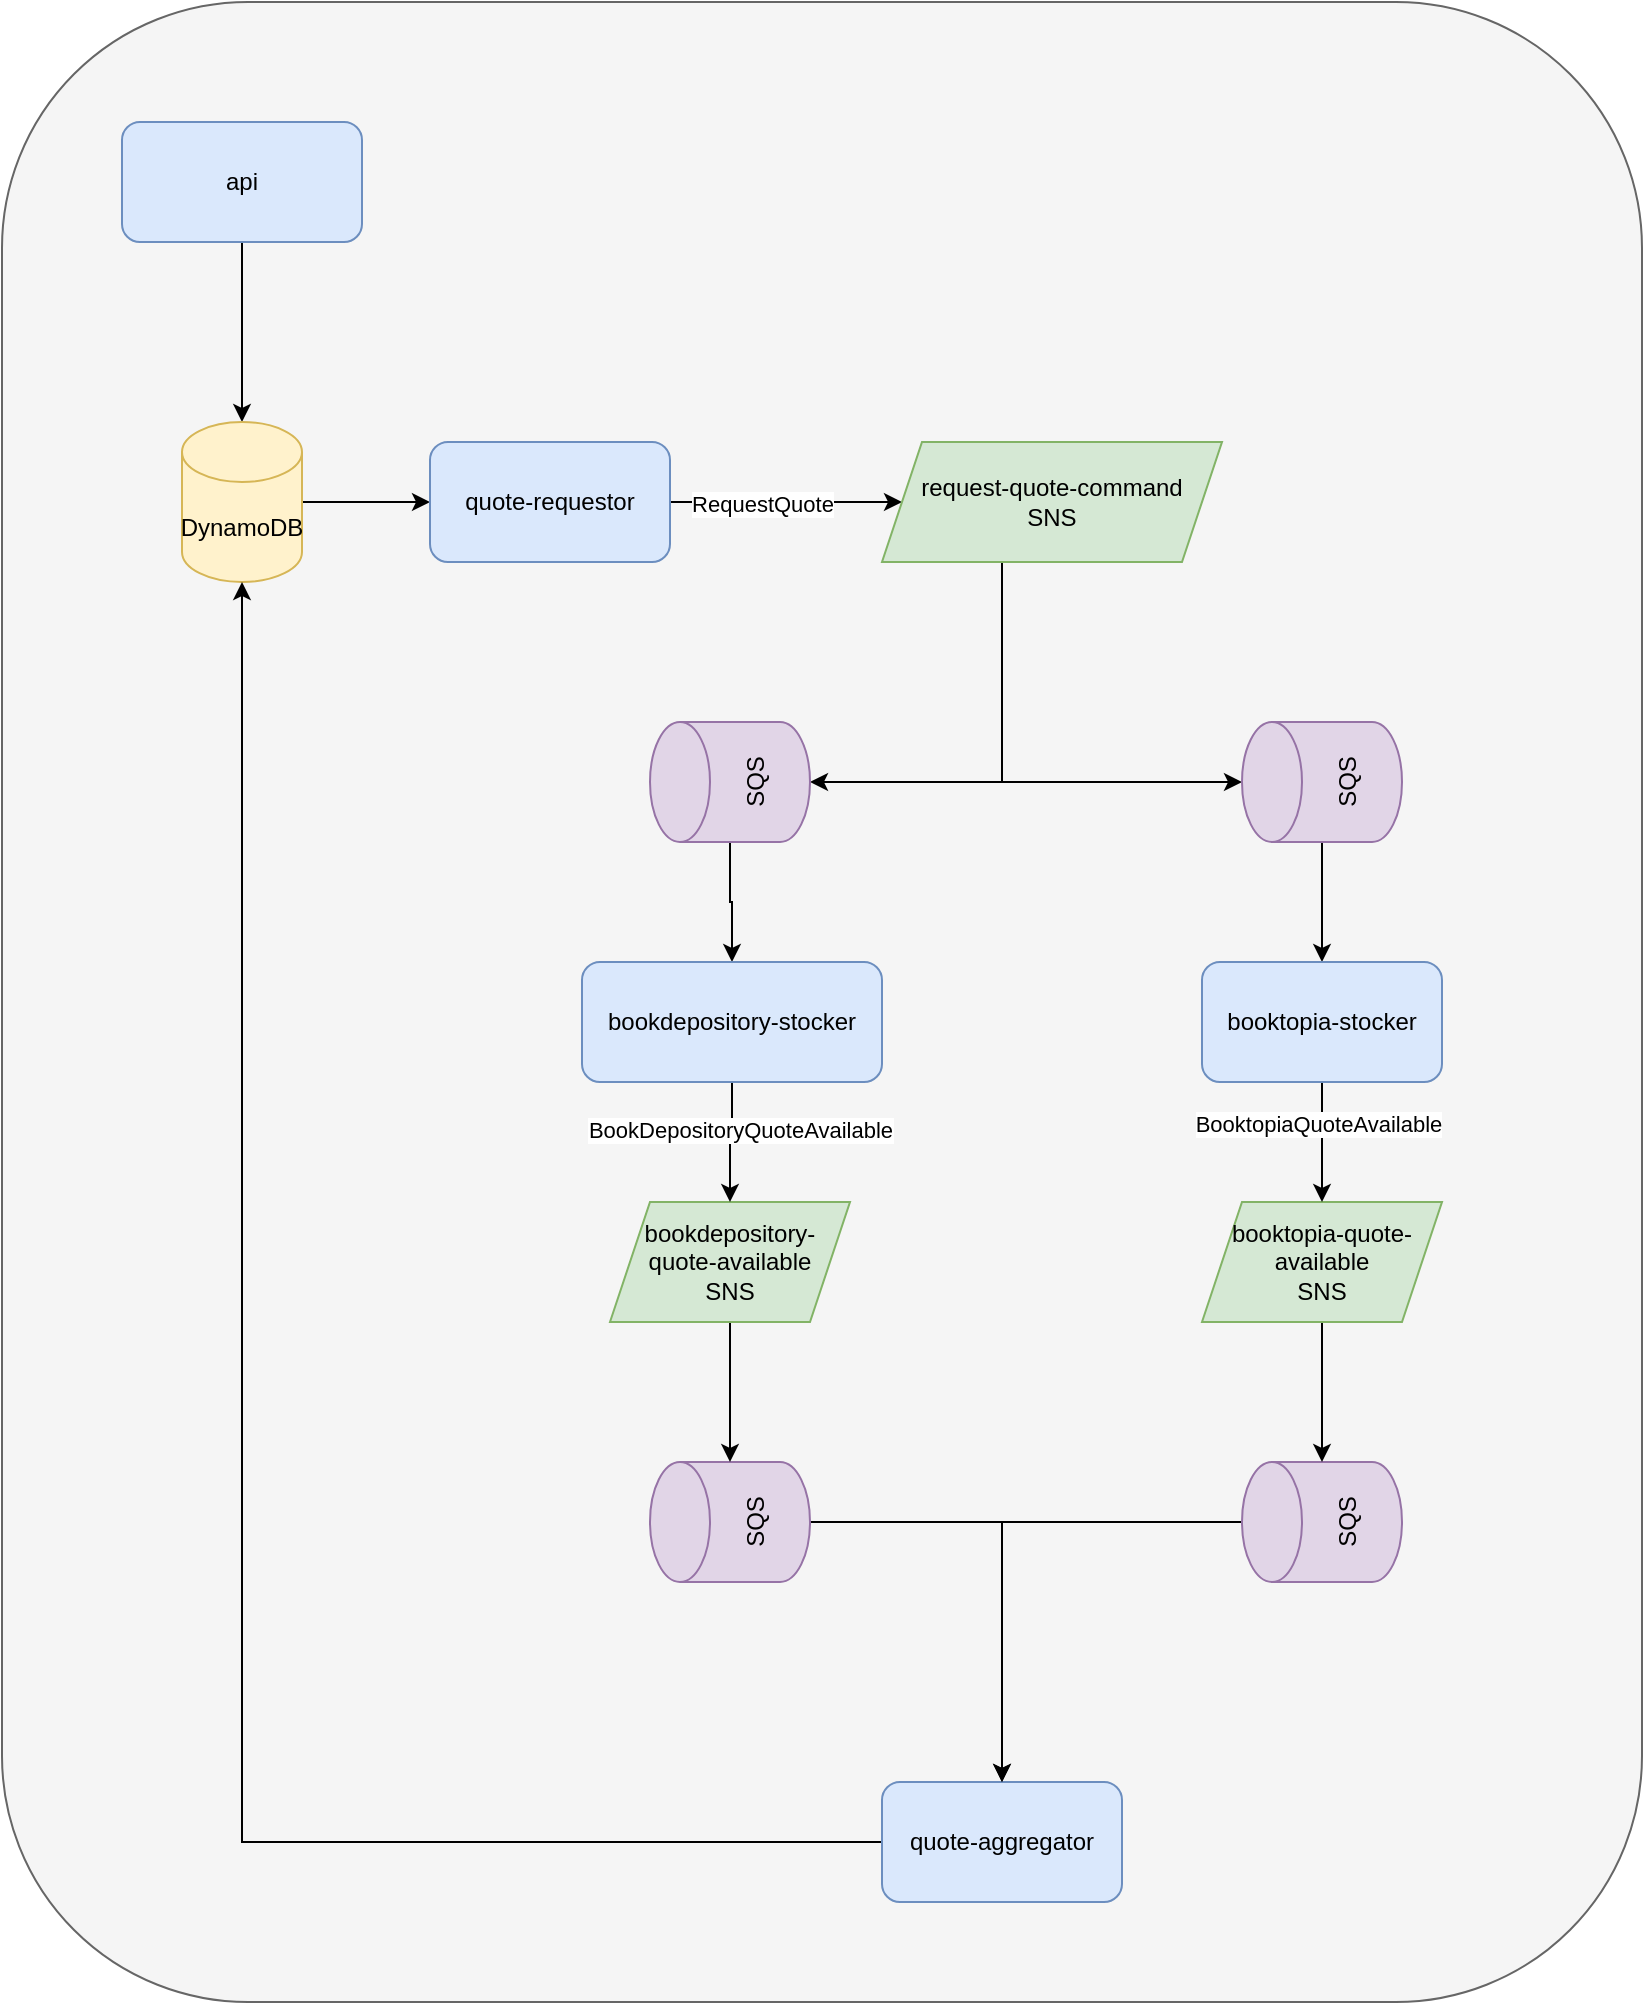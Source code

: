 <mxfile version="16.5.1" type="device"><diagram id="_vM9ufSfXs9pxWa_bQ8P" name="Page-1"><mxGraphModel dx="1462" dy="1014" grid="1" gridSize="10" guides="1" tooltips="1" connect="1" arrows="1" fold="1" page="1" pageScale="1" pageWidth="827" pageHeight="1169" math="0" shadow="0"><root><mxCell id="0"/><mxCell id="1" parent="0"/><mxCell id="PU1OFyG0TgS0-8NhC3lW-39" value="" style="rounded=1;whiteSpace=wrap;html=1;fillColor=#f5f5f5;fontColor=#333333;strokeColor=#666666;" vertex="1" parent="1"><mxGeometry x="80" y="150" width="820" height="1000" as="geometry"/></mxCell><mxCell id="PU1OFyG0TgS0-8NhC3lW-13" style="edgeStyle=orthogonalEdgeStyle;rounded=0;orthogonalLoop=1;jettySize=auto;html=1;" edge="1" parent="1" source="PU1OFyG0TgS0-8NhC3lW-1" target="PU1OFyG0TgS0-8NhC3lW-2"><mxGeometry relative="1" as="geometry"/></mxCell><mxCell id="PU1OFyG0TgS0-8NhC3lW-1" value="api" style="rounded=1;whiteSpace=wrap;html=1;fillColor=#dae8fc;strokeColor=#6c8ebf;" vertex="1" parent="1"><mxGeometry x="140" y="210" width="120" height="60" as="geometry"/></mxCell><mxCell id="PU1OFyG0TgS0-8NhC3lW-14" style="edgeStyle=orthogonalEdgeStyle;rounded=0;orthogonalLoop=1;jettySize=auto;html=1;entryX=0;entryY=0.5;entryDx=0;entryDy=0;" edge="1" parent="1" source="PU1OFyG0TgS0-8NhC3lW-2" target="PU1OFyG0TgS0-8NhC3lW-3"><mxGeometry relative="1" as="geometry"/></mxCell><mxCell id="PU1OFyG0TgS0-8NhC3lW-2" value="DynamoDB" style="shape=cylinder3;whiteSpace=wrap;html=1;boundedLbl=1;backgroundOutline=1;size=15;fillColor=#fff2cc;strokeColor=#d6b656;" vertex="1" parent="1"><mxGeometry x="170" y="360" width="60" height="80" as="geometry"/></mxCell><mxCell id="PU1OFyG0TgS0-8NhC3lW-15" style="edgeStyle=orthogonalEdgeStyle;rounded=0;orthogonalLoop=1;jettySize=auto;html=1;entryX=0;entryY=0.5;entryDx=0;entryDy=0;" edge="1" parent="1" source="PU1OFyG0TgS0-8NhC3lW-3" target="PU1OFyG0TgS0-8NhC3lW-4"><mxGeometry relative="1" as="geometry"/></mxCell><mxCell id="PU1OFyG0TgS0-8NhC3lW-38" value="RequestQuote" style="edgeLabel;html=1;align=center;verticalAlign=middle;resizable=0;points=[];" vertex="1" connectable="0" parent="PU1OFyG0TgS0-8NhC3lW-15"><mxGeometry x="-0.207" y="-1" relative="1" as="geometry"><mxPoint as="offset"/></mxGeometry></mxCell><mxCell id="PU1OFyG0TgS0-8NhC3lW-3" value="quote-requestor" style="rounded=1;whiteSpace=wrap;html=1;fillColor=#dae8fc;strokeColor=#6c8ebf;" vertex="1" parent="1"><mxGeometry x="294" y="370" width="120" height="60" as="geometry"/></mxCell><mxCell id="PU1OFyG0TgS0-8NhC3lW-23" style="edgeStyle=orthogonalEdgeStyle;rounded=0;orthogonalLoop=1;jettySize=auto;html=1;entryX=0.5;entryY=1;entryDx=0;entryDy=0;entryPerimeter=0;" edge="1" parent="1" source="PU1OFyG0TgS0-8NhC3lW-4" target="PU1OFyG0TgS0-8NhC3lW-6"><mxGeometry relative="1" as="geometry"><Array as="points"><mxPoint x="580" y="540"/></Array></mxGeometry></mxCell><mxCell id="PU1OFyG0TgS0-8NhC3lW-24" style="edgeStyle=orthogonalEdgeStyle;rounded=0;orthogonalLoop=1;jettySize=auto;html=1;entryX=0.5;entryY=0;entryDx=0;entryDy=0;entryPerimeter=0;" edge="1" parent="1" source="PU1OFyG0TgS0-8NhC3lW-4" target="PU1OFyG0TgS0-8NhC3lW-5"><mxGeometry relative="1" as="geometry"><Array as="points"><mxPoint x="580" y="540"/></Array></mxGeometry></mxCell><mxCell id="PU1OFyG0TgS0-8NhC3lW-4" value="request-quote-command&lt;br&gt;SNS" style="shape=parallelogram;perimeter=parallelogramPerimeter;whiteSpace=wrap;html=1;fixedSize=1;fillColor=#d5e8d4;strokeColor=#82b366;" vertex="1" parent="1"><mxGeometry x="520" y="370" width="170" height="60" as="geometry"/></mxCell><mxCell id="PU1OFyG0TgS0-8NhC3lW-35" style="edgeStyle=orthogonalEdgeStyle;rounded=0;orthogonalLoop=1;jettySize=auto;html=1;entryX=0.5;entryY=0;entryDx=0;entryDy=0;" edge="1" parent="1" source="PU1OFyG0TgS0-8NhC3lW-5" target="PU1OFyG0TgS0-8NhC3lW-26"><mxGeometry relative="1" as="geometry"/></mxCell><mxCell id="PU1OFyG0TgS0-8NhC3lW-5" value="SQS" style="shape=cylinder3;whiteSpace=wrap;html=1;boundedLbl=1;backgroundOutline=1;size=15;rotation=-90;fillColor=#e1d5e7;strokeColor=#9673a6;" vertex="1" parent="1"><mxGeometry x="710" y="500" width="60" height="80" as="geometry"/></mxCell><mxCell id="PU1OFyG0TgS0-8NhC3lW-34" style="edgeStyle=orthogonalEdgeStyle;rounded=0;orthogonalLoop=1;jettySize=auto;html=1;entryX=0.5;entryY=0;entryDx=0;entryDy=0;" edge="1" parent="1" source="PU1OFyG0TgS0-8NhC3lW-6" target="PU1OFyG0TgS0-8NhC3lW-25"><mxGeometry relative="1" as="geometry"/></mxCell><mxCell id="PU1OFyG0TgS0-8NhC3lW-6" value="SQS" style="shape=cylinder3;whiteSpace=wrap;html=1;boundedLbl=1;backgroundOutline=1;size=15;rotation=-90;fillColor=#e1d5e7;strokeColor=#9673a6;" vertex="1" parent="1"><mxGeometry x="414" y="500" width="60" height="80" as="geometry"/></mxCell><mxCell id="PU1OFyG0TgS0-8NhC3lW-27" style="edgeStyle=orthogonalEdgeStyle;rounded=0;orthogonalLoop=1;jettySize=auto;html=1;entryX=0.5;entryY=1;entryDx=0;entryDy=0;entryPerimeter=0;" edge="1" parent="1" source="PU1OFyG0TgS0-8NhC3lW-7" target="PU1OFyG0TgS0-8NhC3lW-2"><mxGeometry relative="1" as="geometry"/></mxCell><mxCell id="PU1OFyG0TgS0-8NhC3lW-7" value="quote-aggregator" style="rounded=1;whiteSpace=wrap;html=1;fillColor=#dae8fc;strokeColor=#6c8ebf;" vertex="1" parent="1"><mxGeometry x="520" y="1040" width="120" height="60" as="geometry"/></mxCell><mxCell id="PU1OFyG0TgS0-8NhC3lW-28" style="edgeStyle=orthogonalEdgeStyle;rounded=0;orthogonalLoop=1;jettySize=auto;html=1;" edge="1" parent="1" source="PU1OFyG0TgS0-8NhC3lW-8" target="PU1OFyG0TgS0-8NhC3lW-7"><mxGeometry relative="1" as="geometry"/></mxCell><mxCell id="PU1OFyG0TgS0-8NhC3lW-8" value="SQS" style="shape=cylinder3;whiteSpace=wrap;html=1;boundedLbl=1;backgroundOutline=1;size=15;rotation=-90;fillColor=#e1d5e7;strokeColor=#9673a6;" vertex="1" parent="1"><mxGeometry x="414" y="870" width="60" height="80" as="geometry"/></mxCell><mxCell id="PU1OFyG0TgS0-8NhC3lW-29" style="edgeStyle=orthogonalEdgeStyle;rounded=0;orthogonalLoop=1;jettySize=auto;html=1;" edge="1" parent="1" source="PU1OFyG0TgS0-8NhC3lW-9" target="PU1OFyG0TgS0-8NhC3lW-7"><mxGeometry relative="1" as="geometry"/></mxCell><mxCell id="PU1OFyG0TgS0-8NhC3lW-9" value="SQS" style="shape=cylinder3;whiteSpace=wrap;html=1;boundedLbl=1;backgroundOutline=1;size=15;rotation=-90;fillColor=#e1d5e7;strokeColor=#9673a6;" vertex="1" parent="1"><mxGeometry x="710" y="870" width="60" height="80" as="geometry"/></mxCell><mxCell id="PU1OFyG0TgS0-8NhC3lW-30" style="edgeStyle=orthogonalEdgeStyle;rounded=0;orthogonalLoop=1;jettySize=auto;html=1;" edge="1" parent="1" source="PU1OFyG0TgS0-8NhC3lW-10" target="PU1OFyG0TgS0-8NhC3lW-8"><mxGeometry relative="1" as="geometry"/></mxCell><mxCell id="PU1OFyG0TgS0-8NhC3lW-10" value="bookdepository-quote-available&lt;br&gt;SNS" style="shape=parallelogram;perimeter=parallelogramPerimeter;whiteSpace=wrap;html=1;fixedSize=1;fillColor=#d5e8d4;strokeColor=#82b366;" vertex="1" parent="1"><mxGeometry x="384" y="750" width="120" height="60" as="geometry"/></mxCell><mxCell id="PU1OFyG0TgS0-8NhC3lW-31" style="edgeStyle=orthogonalEdgeStyle;rounded=0;orthogonalLoop=1;jettySize=auto;html=1;" edge="1" parent="1" source="PU1OFyG0TgS0-8NhC3lW-11" target="PU1OFyG0TgS0-8NhC3lW-9"><mxGeometry relative="1" as="geometry"/></mxCell><mxCell id="PU1OFyG0TgS0-8NhC3lW-11" value="booktopia-quote-available&lt;br&gt;SNS" style="shape=parallelogram;perimeter=parallelogramPerimeter;whiteSpace=wrap;html=1;fixedSize=1;fillColor=#d5e8d4;strokeColor=#82b366;" vertex="1" parent="1"><mxGeometry x="680" y="750" width="120" height="60" as="geometry"/></mxCell><mxCell id="PU1OFyG0TgS0-8NhC3lW-32" style="edgeStyle=orthogonalEdgeStyle;rounded=0;orthogonalLoop=1;jettySize=auto;html=1;" edge="1" parent="1" source="PU1OFyG0TgS0-8NhC3lW-25" target="PU1OFyG0TgS0-8NhC3lW-10"><mxGeometry relative="1" as="geometry"/></mxCell><mxCell id="PU1OFyG0TgS0-8NhC3lW-36" value="BookDepositoryQuoteAvailable" style="edgeLabel;html=1;align=center;verticalAlign=middle;resizable=0;points=[];" vertex="1" connectable="0" parent="PU1OFyG0TgS0-8NhC3lW-32"><mxGeometry x="-0.233" y="4" relative="1" as="geometry"><mxPoint as="offset"/></mxGeometry></mxCell><mxCell id="PU1OFyG0TgS0-8NhC3lW-25" value="bookdepository-stocker" style="rounded=1;whiteSpace=wrap;html=1;fillColor=#dae8fc;strokeColor=#6c8ebf;" vertex="1" parent="1"><mxGeometry x="370" y="630" width="150" height="60" as="geometry"/></mxCell><mxCell id="PU1OFyG0TgS0-8NhC3lW-33" style="edgeStyle=orthogonalEdgeStyle;rounded=0;orthogonalLoop=1;jettySize=auto;html=1;entryX=0.5;entryY=0;entryDx=0;entryDy=0;" edge="1" parent="1" source="PU1OFyG0TgS0-8NhC3lW-26" target="PU1OFyG0TgS0-8NhC3lW-11"><mxGeometry relative="1" as="geometry"/></mxCell><mxCell id="PU1OFyG0TgS0-8NhC3lW-37" value="BooktopiaQuoteAvailable" style="edgeLabel;html=1;align=center;verticalAlign=middle;resizable=0;points=[];" vertex="1" connectable="0" parent="PU1OFyG0TgS0-8NhC3lW-33"><mxGeometry x="-0.3" y="-2" relative="1" as="geometry"><mxPoint as="offset"/></mxGeometry></mxCell><mxCell id="PU1OFyG0TgS0-8NhC3lW-26" value="booktopia-stocker" style="rounded=1;whiteSpace=wrap;html=1;fillColor=#dae8fc;strokeColor=#6c8ebf;" vertex="1" parent="1"><mxGeometry x="680" y="630" width="120" height="60" as="geometry"/></mxCell></root></mxGraphModel></diagram></mxfile>